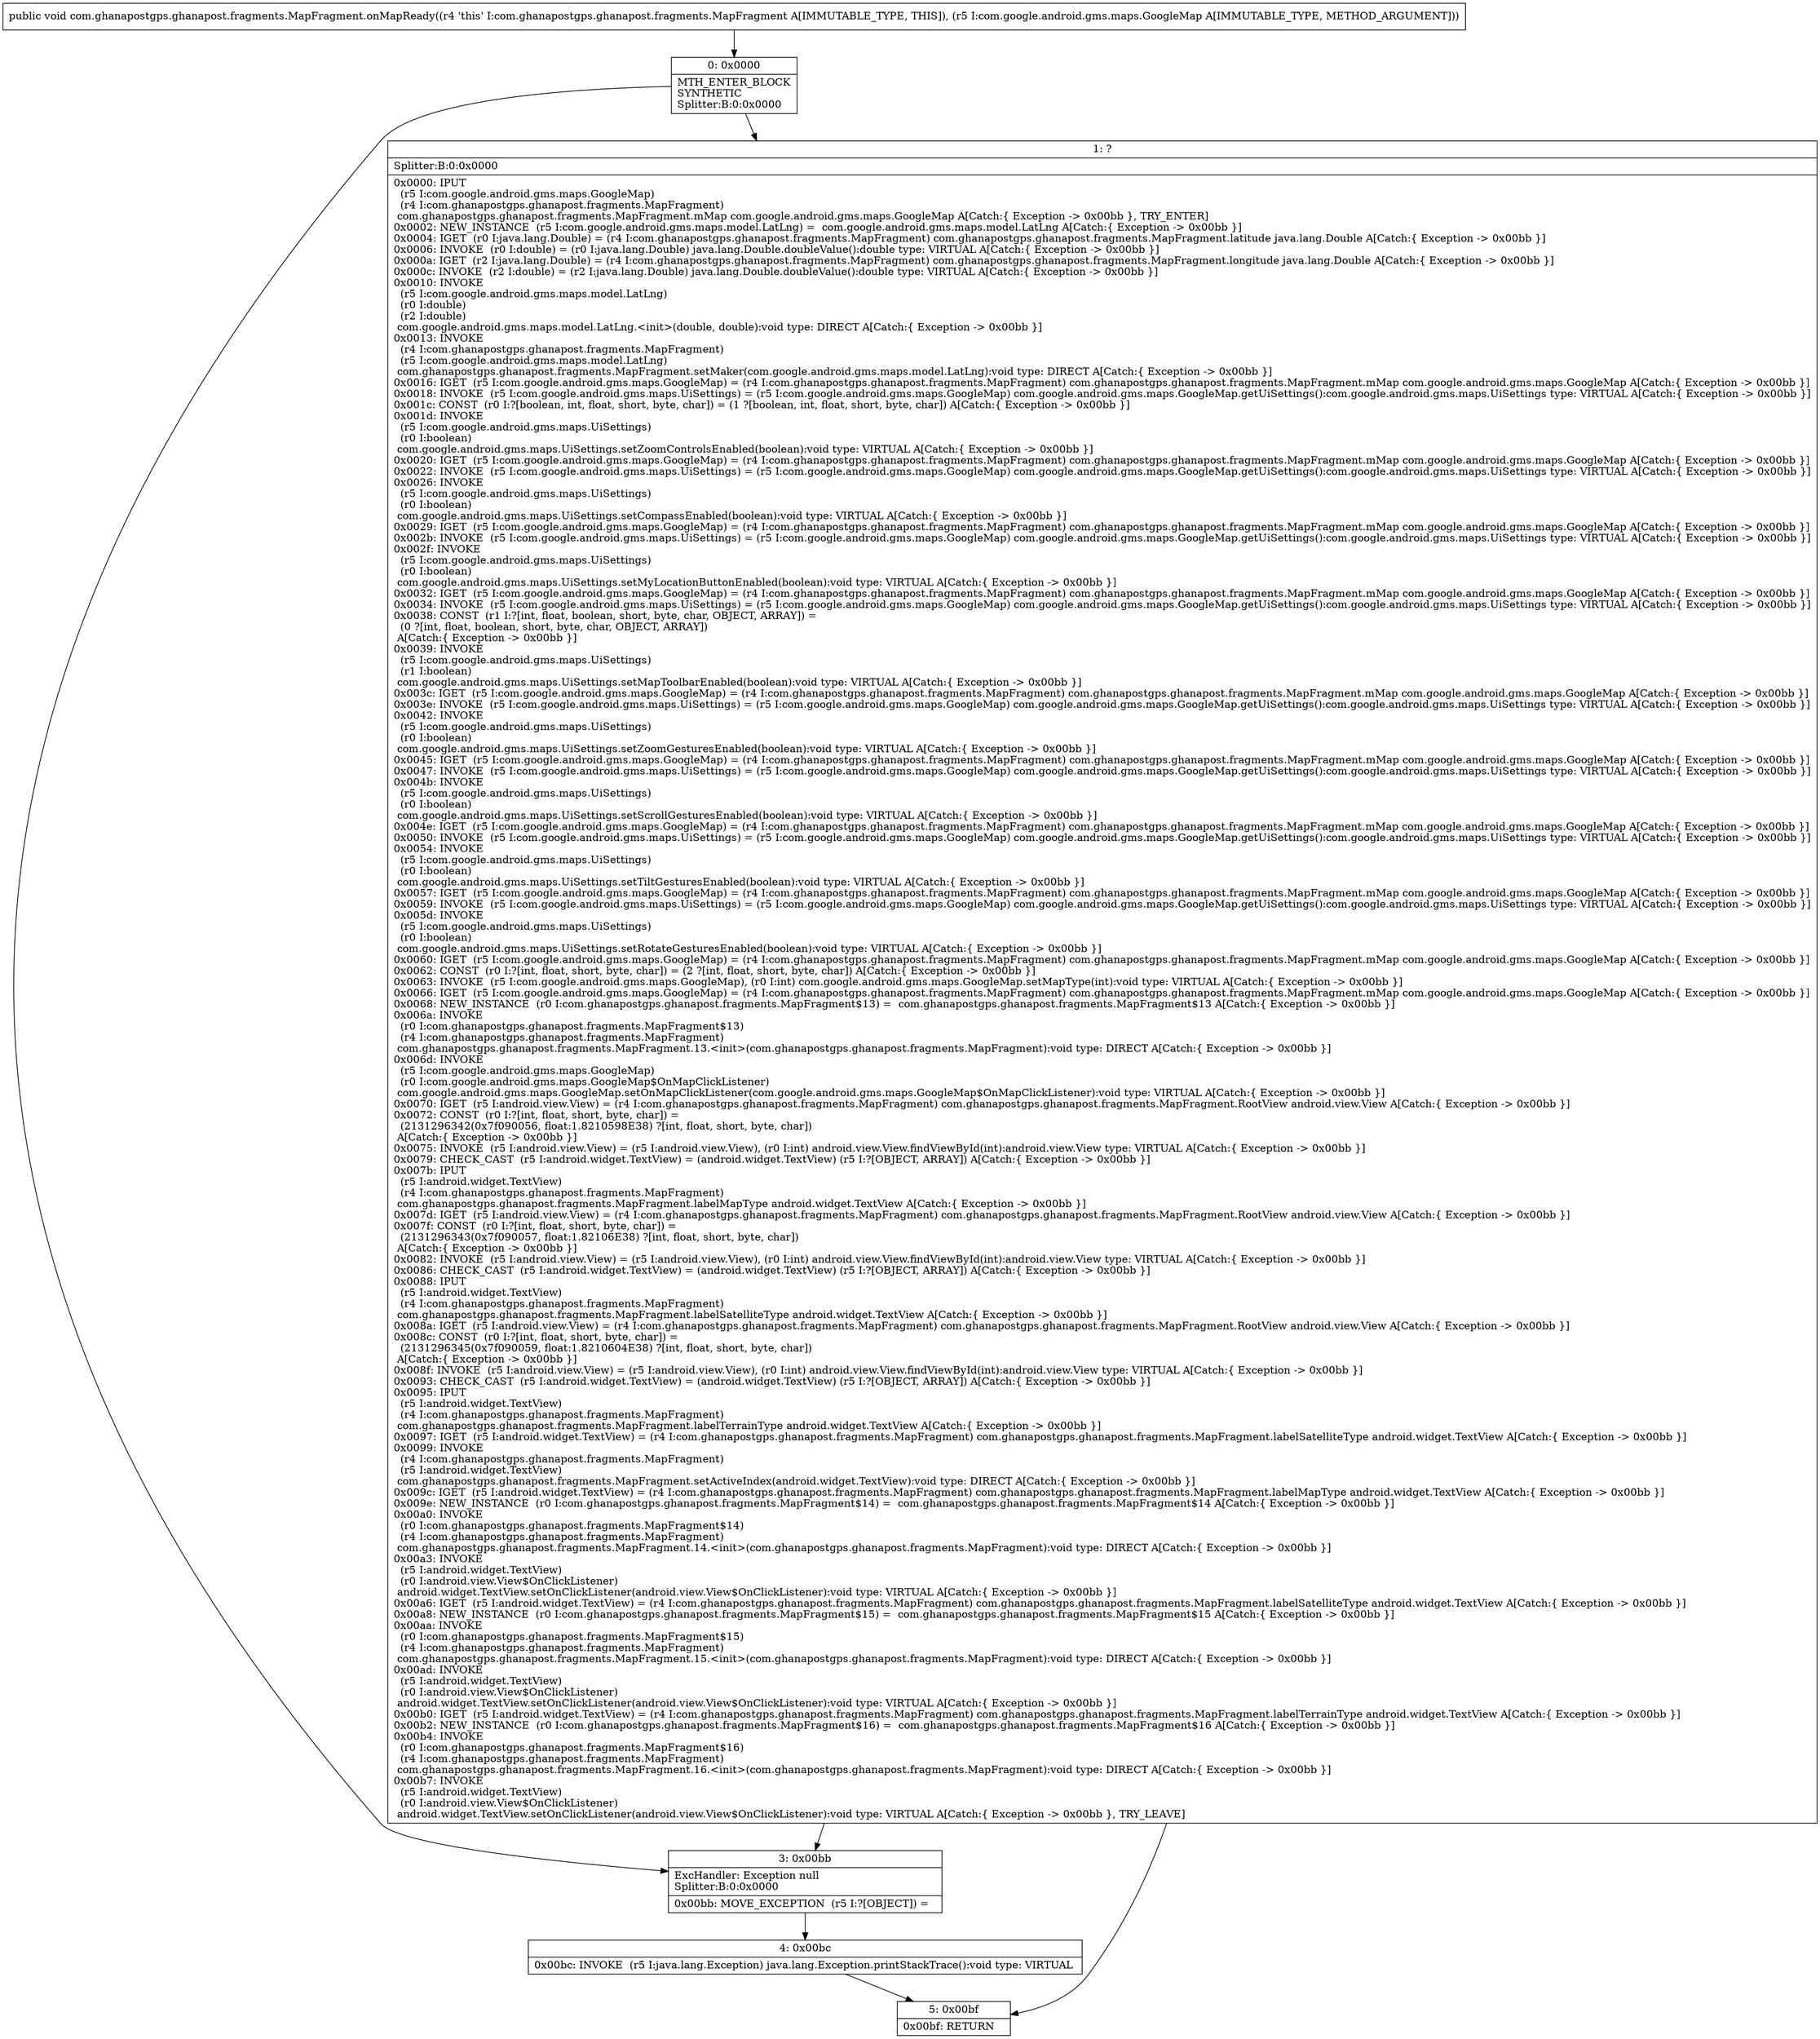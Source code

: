 digraph "CFG forcom.ghanapostgps.ghanapost.fragments.MapFragment.onMapReady(Lcom\/google\/android\/gms\/maps\/GoogleMap;)V" {
Node_0 [shape=record,label="{0\:\ 0x0000|MTH_ENTER_BLOCK\lSYNTHETIC\lSplitter:B:0:0x0000\l}"];
Node_1 [shape=record,label="{1\:\ ?|Splitter:B:0:0x0000\l|0x0000: IPUT  \l  (r5 I:com.google.android.gms.maps.GoogleMap)\l  (r4 I:com.ghanapostgps.ghanapost.fragments.MapFragment)\l com.ghanapostgps.ghanapost.fragments.MapFragment.mMap com.google.android.gms.maps.GoogleMap A[Catch:\{ Exception \-\> 0x00bb \}, TRY_ENTER]\l0x0002: NEW_INSTANCE  (r5 I:com.google.android.gms.maps.model.LatLng) =  com.google.android.gms.maps.model.LatLng A[Catch:\{ Exception \-\> 0x00bb \}]\l0x0004: IGET  (r0 I:java.lang.Double) = (r4 I:com.ghanapostgps.ghanapost.fragments.MapFragment) com.ghanapostgps.ghanapost.fragments.MapFragment.latitude java.lang.Double A[Catch:\{ Exception \-\> 0x00bb \}]\l0x0006: INVOKE  (r0 I:double) = (r0 I:java.lang.Double) java.lang.Double.doubleValue():double type: VIRTUAL A[Catch:\{ Exception \-\> 0x00bb \}]\l0x000a: IGET  (r2 I:java.lang.Double) = (r4 I:com.ghanapostgps.ghanapost.fragments.MapFragment) com.ghanapostgps.ghanapost.fragments.MapFragment.longitude java.lang.Double A[Catch:\{ Exception \-\> 0x00bb \}]\l0x000c: INVOKE  (r2 I:double) = (r2 I:java.lang.Double) java.lang.Double.doubleValue():double type: VIRTUAL A[Catch:\{ Exception \-\> 0x00bb \}]\l0x0010: INVOKE  \l  (r5 I:com.google.android.gms.maps.model.LatLng)\l  (r0 I:double)\l  (r2 I:double)\l com.google.android.gms.maps.model.LatLng.\<init\>(double, double):void type: DIRECT A[Catch:\{ Exception \-\> 0x00bb \}]\l0x0013: INVOKE  \l  (r4 I:com.ghanapostgps.ghanapost.fragments.MapFragment)\l  (r5 I:com.google.android.gms.maps.model.LatLng)\l com.ghanapostgps.ghanapost.fragments.MapFragment.setMaker(com.google.android.gms.maps.model.LatLng):void type: DIRECT A[Catch:\{ Exception \-\> 0x00bb \}]\l0x0016: IGET  (r5 I:com.google.android.gms.maps.GoogleMap) = (r4 I:com.ghanapostgps.ghanapost.fragments.MapFragment) com.ghanapostgps.ghanapost.fragments.MapFragment.mMap com.google.android.gms.maps.GoogleMap A[Catch:\{ Exception \-\> 0x00bb \}]\l0x0018: INVOKE  (r5 I:com.google.android.gms.maps.UiSettings) = (r5 I:com.google.android.gms.maps.GoogleMap) com.google.android.gms.maps.GoogleMap.getUiSettings():com.google.android.gms.maps.UiSettings type: VIRTUAL A[Catch:\{ Exception \-\> 0x00bb \}]\l0x001c: CONST  (r0 I:?[boolean, int, float, short, byte, char]) = (1 ?[boolean, int, float, short, byte, char]) A[Catch:\{ Exception \-\> 0x00bb \}]\l0x001d: INVOKE  \l  (r5 I:com.google.android.gms.maps.UiSettings)\l  (r0 I:boolean)\l com.google.android.gms.maps.UiSettings.setZoomControlsEnabled(boolean):void type: VIRTUAL A[Catch:\{ Exception \-\> 0x00bb \}]\l0x0020: IGET  (r5 I:com.google.android.gms.maps.GoogleMap) = (r4 I:com.ghanapostgps.ghanapost.fragments.MapFragment) com.ghanapostgps.ghanapost.fragments.MapFragment.mMap com.google.android.gms.maps.GoogleMap A[Catch:\{ Exception \-\> 0x00bb \}]\l0x0022: INVOKE  (r5 I:com.google.android.gms.maps.UiSettings) = (r5 I:com.google.android.gms.maps.GoogleMap) com.google.android.gms.maps.GoogleMap.getUiSettings():com.google.android.gms.maps.UiSettings type: VIRTUAL A[Catch:\{ Exception \-\> 0x00bb \}]\l0x0026: INVOKE  \l  (r5 I:com.google.android.gms.maps.UiSettings)\l  (r0 I:boolean)\l com.google.android.gms.maps.UiSettings.setCompassEnabled(boolean):void type: VIRTUAL A[Catch:\{ Exception \-\> 0x00bb \}]\l0x0029: IGET  (r5 I:com.google.android.gms.maps.GoogleMap) = (r4 I:com.ghanapostgps.ghanapost.fragments.MapFragment) com.ghanapostgps.ghanapost.fragments.MapFragment.mMap com.google.android.gms.maps.GoogleMap A[Catch:\{ Exception \-\> 0x00bb \}]\l0x002b: INVOKE  (r5 I:com.google.android.gms.maps.UiSettings) = (r5 I:com.google.android.gms.maps.GoogleMap) com.google.android.gms.maps.GoogleMap.getUiSettings():com.google.android.gms.maps.UiSettings type: VIRTUAL A[Catch:\{ Exception \-\> 0x00bb \}]\l0x002f: INVOKE  \l  (r5 I:com.google.android.gms.maps.UiSettings)\l  (r0 I:boolean)\l com.google.android.gms.maps.UiSettings.setMyLocationButtonEnabled(boolean):void type: VIRTUAL A[Catch:\{ Exception \-\> 0x00bb \}]\l0x0032: IGET  (r5 I:com.google.android.gms.maps.GoogleMap) = (r4 I:com.ghanapostgps.ghanapost.fragments.MapFragment) com.ghanapostgps.ghanapost.fragments.MapFragment.mMap com.google.android.gms.maps.GoogleMap A[Catch:\{ Exception \-\> 0x00bb \}]\l0x0034: INVOKE  (r5 I:com.google.android.gms.maps.UiSettings) = (r5 I:com.google.android.gms.maps.GoogleMap) com.google.android.gms.maps.GoogleMap.getUiSettings():com.google.android.gms.maps.UiSettings type: VIRTUAL A[Catch:\{ Exception \-\> 0x00bb \}]\l0x0038: CONST  (r1 I:?[int, float, boolean, short, byte, char, OBJECT, ARRAY]) = \l  (0 ?[int, float, boolean, short, byte, char, OBJECT, ARRAY])\l A[Catch:\{ Exception \-\> 0x00bb \}]\l0x0039: INVOKE  \l  (r5 I:com.google.android.gms.maps.UiSettings)\l  (r1 I:boolean)\l com.google.android.gms.maps.UiSettings.setMapToolbarEnabled(boolean):void type: VIRTUAL A[Catch:\{ Exception \-\> 0x00bb \}]\l0x003c: IGET  (r5 I:com.google.android.gms.maps.GoogleMap) = (r4 I:com.ghanapostgps.ghanapost.fragments.MapFragment) com.ghanapostgps.ghanapost.fragments.MapFragment.mMap com.google.android.gms.maps.GoogleMap A[Catch:\{ Exception \-\> 0x00bb \}]\l0x003e: INVOKE  (r5 I:com.google.android.gms.maps.UiSettings) = (r5 I:com.google.android.gms.maps.GoogleMap) com.google.android.gms.maps.GoogleMap.getUiSettings():com.google.android.gms.maps.UiSettings type: VIRTUAL A[Catch:\{ Exception \-\> 0x00bb \}]\l0x0042: INVOKE  \l  (r5 I:com.google.android.gms.maps.UiSettings)\l  (r0 I:boolean)\l com.google.android.gms.maps.UiSettings.setZoomGesturesEnabled(boolean):void type: VIRTUAL A[Catch:\{ Exception \-\> 0x00bb \}]\l0x0045: IGET  (r5 I:com.google.android.gms.maps.GoogleMap) = (r4 I:com.ghanapostgps.ghanapost.fragments.MapFragment) com.ghanapostgps.ghanapost.fragments.MapFragment.mMap com.google.android.gms.maps.GoogleMap A[Catch:\{ Exception \-\> 0x00bb \}]\l0x0047: INVOKE  (r5 I:com.google.android.gms.maps.UiSettings) = (r5 I:com.google.android.gms.maps.GoogleMap) com.google.android.gms.maps.GoogleMap.getUiSettings():com.google.android.gms.maps.UiSettings type: VIRTUAL A[Catch:\{ Exception \-\> 0x00bb \}]\l0x004b: INVOKE  \l  (r5 I:com.google.android.gms.maps.UiSettings)\l  (r0 I:boolean)\l com.google.android.gms.maps.UiSettings.setScrollGesturesEnabled(boolean):void type: VIRTUAL A[Catch:\{ Exception \-\> 0x00bb \}]\l0x004e: IGET  (r5 I:com.google.android.gms.maps.GoogleMap) = (r4 I:com.ghanapostgps.ghanapost.fragments.MapFragment) com.ghanapostgps.ghanapost.fragments.MapFragment.mMap com.google.android.gms.maps.GoogleMap A[Catch:\{ Exception \-\> 0x00bb \}]\l0x0050: INVOKE  (r5 I:com.google.android.gms.maps.UiSettings) = (r5 I:com.google.android.gms.maps.GoogleMap) com.google.android.gms.maps.GoogleMap.getUiSettings():com.google.android.gms.maps.UiSettings type: VIRTUAL A[Catch:\{ Exception \-\> 0x00bb \}]\l0x0054: INVOKE  \l  (r5 I:com.google.android.gms.maps.UiSettings)\l  (r0 I:boolean)\l com.google.android.gms.maps.UiSettings.setTiltGesturesEnabled(boolean):void type: VIRTUAL A[Catch:\{ Exception \-\> 0x00bb \}]\l0x0057: IGET  (r5 I:com.google.android.gms.maps.GoogleMap) = (r4 I:com.ghanapostgps.ghanapost.fragments.MapFragment) com.ghanapostgps.ghanapost.fragments.MapFragment.mMap com.google.android.gms.maps.GoogleMap A[Catch:\{ Exception \-\> 0x00bb \}]\l0x0059: INVOKE  (r5 I:com.google.android.gms.maps.UiSettings) = (r5 I:com.google.android.gms.maps.GoogleMap) com.google.android.gms.maps.GoogleMap.getUiSettings():com.google.android.gms.maps.UiSettings type: VIRTUAL A[Catch:\{ Exception \-\> 0x00bb \}]\l0x005d: INVOKE  \l  (r5 I:com.google.android.gms.maps.UiSettings)\l  (r0 I:boolean)\l com.google.android.gms.maps.UiSettings.setRotateGesturesEnabled(boolean):void type: VIRTUAL A[Catch:\{ Exception \-\> 0x00bb \}]\l0x0060: IGET  (r5 I:com.google.android.gms.maps.GoogleMap) = (r4 I:com.ghanapostgps.ghanapost.fragments.MapFragment) com.ghanapostgps.ghanapost.fragments.MapFragment.mMap com.google.android.gms.maps.GoogleMap A[Catch:\{ Exception \-\> 0x00bb \}]\l0x0062: CONST  (r0 I:?[int, float, short, byte, char]) = (2 ?[int, float, short, byte, char]) A[Catch:\{ Exception \-\> 0x00bb \}]\l0x0063: INVOKE  (r5 I:com.google.android.gms.maps.GoogleMap), (r0 I:int) com.google.android.gms.maps.GoogleMap.setMapType(int):void type: VIRTUAL A[Catch:\{ Exception \-\> 0x00bb \}]\l0x0066: IGET  (r5 I:com.google.android.gms.maps.GoogleMap) = (r4 I:com.ghanapostgps.ghanapost.fragments.MapFragment) com.ghanapostgps.ghanapost.fragments.MapFragment.mMap com.google.android.gms.maps.GoogleMap A[Catch:\{ Exception \-\> 0x00bb \}]\l0x0068: NEW_INSTANCE  (r0 I:com.ghanapostgps.ghanapost.fragments.MapFragment$13) =  com.ghanapostgps.ghanapost.fragments.MapFragment$13 A[Catch:\{ Exception \-\> 0x00bb \}]\l0x006a: INVOKE  \l  (r0 I:com.ghanapostgps.ghanapost.fragments.MapFragment$13)\l  (r4 I:com.ghanapostgps.ghanapost.fragments.MapFragment)\l com.ghanapostgps.ghanapost.fragments.MapFragment.13.\<init\>(com.ghanapostgps.ghanapost.fragments.MapFragment):void type: DIRECT A[Catch:\{ Exception \-\> 0x00bb \}]\l0x006d: INVOKE  \l  (r5 I:com.google.android.gms.maps.GoogleMap)\l  (r0 I:com.google.android.gms.maps.GoogleMap$OnMapClickListener)\l com.google.android.gms.maps.GoogleMap.setOnMapClickListener(com.google.android.gms.maps.GoogleMap$OnMapClickListener):void type: VIRTUAL A[Catch:\{ Exception \-\> 0x00bb \}]\l0x0070: IGET  (r5 I:android.view.View) = (r4 I:com.ghanapostgps.ghanapost.fragments.MapFragment) com.ghanapostgps.ghanapost.fragments.MapFragment.RootView android.view.View A[Catch:\{ Exception \-\> 0x00bb \}]\l0x0072: CONST  (r0 I:?[int, float, short, byte, char]) = \l  (2131296342(0x7f090056, float:1.8210598E38) ?[int, float, short, byte, char])\l A[Catch:\{ Exception \-\> 0x00bb \}]\l0x0075: INVOKE  (r5 I:android.view.View) = (r5 I:android.view.View), (r0 I:int) android.view.View.findViewById(int):android.view.View type: VIRTUAL A[Catch:\{ Exception \-\> 0x00bb \}]\l0x0079: CHECK_CAST  (r5 I:android.widget.TextView) = (android.widget.TextView) (r5 I:?[OBJECT, ARRAY]) A[Catch:\{ Exception \-\> 0x00bb \}]\l0x007b: IPUT  \l  (r5 I:android.widget.TextView)\l  (r4 I:com.ghanapostgps.ghanapost.fragments.MapFragment)\l com.ghanapostgps.ghanapost.fragments.MapFragment.labelMapType android.widget.TextView A[Catch:\{ Exception \-\> 0x00bb \}]\l0x007d: IGET  (r5 I:android.view.View) = (r4 I:com.ghanapostgps.ghanapost.fragments.MapFragment) com.ghanapostgps.ghanapost.fragments.MapFragment.RootView android.view.View A[Catch:\{ Exception \-\> 0x00bb \}]\l0x007f: CONST  (r0 I:?[int, float, short, byte, char]) = \l  (2131296343(0x7f090057, float:1.82106E38) ?[int, float, short, byte, char])\l A[Catch:\{ Exception \-\> 0x00bb \}]\l0x0082: INVOKE  (r5 I:android.view.View) = (r5 I:android.view.View), (r0 I:int) android.view.View.findViewById(int):android.view.View type: VIRTUAL A[Catch:\{ Exception \-\> 0x00bb \}]\l0x0086: CHECK_CAST  (r5 I:android.widget.TextView) = (android.widget.TextView) (r5 I:?[OBJECT, ARRAY]) A[Catch:\{ Exception \-\> 0x00bb \}]\l0x0088: IPUT  \l  (r5 I:android.widget.TextView)\l  (r4 I:com.ghanapostgps.ghanapost.fragments.MapFragment)\l com.ghanapostgps.ghanapost.fragments.MapFragment.labelSatelliteType android.widget.TextView A[Catch:\{ Exception \-\> 0x00bb \}]\l0x008a: IGET  (r5 I:android.view.View) = (r4 I:com.ghanapostgps.ghanapost.fragments.MapFragment) com.ghanapostgps.ghanapost.fragments.MapFragment.RootView android.view.View A[Catch:\{ Exception \-\> 0x00bb \}]\l0x008c: CONST  (r0 I:?[int, float, short, byte, char]) = \l  (2131296345(0x7f090059, float:1.8210604E38) ?[int, float, short, byte, char])\l A[Catch:\{ Exception \-\> 0x00bb \}]\l0x008f: INVOKE  (r5 I:android.view.View) = (r5 I:android.view.View), (r0 I:int) android.view.View.findViewById(int):android.view.View type: VIRTUAL A[Catch:\{ Exception \-\> 0x00bb \}]\l0x0093: CHECK_CAST  (r5 I:android.widget.TextView) = (android.widget.TextView) (r5 I:?[OBJECT, ARRAY]) A[Catch:\{ Exception \-\> 0x00bb \}]\l0x0095: IPUT  \l  (r5 I:android.widget.TextView)\l  (r4 I:com.ghanapostgps.ghanapost.fragments.MapFragment)\l com.ghanapostgps.ghanapost.fragments.MapFragment.labelTerrainType android.widget.TextView A[Catch:\{ Exception \-\> 0x00bb \}]\l0x0097: IGET  (r5 I:android.widget.TextView) = (r4 I:com.ghanapostgps.ghanapost.fragments.MapFragment) com.ghanapostgps.ghanapost.fragments.MapFragment.labelSatelliteType android.widget.TextView A[Catch:\{ Exception \-\> 0x00bb \}]\l0x0099: INVOKE  \l  (r4 I:com.ghanapostgps.ghanapost.fragments.MapFragment)\l  (r5 I:android.widget.TextView)\l com.ghanapostgps.ghanapost.fragments.MapFragment.setActiveIndex(android.widget.TextView):void type: DIRECT A[Catch:\{ Exception \-\> 0x00bb \}]\l0x009c: IGET  (r5 I:android.widget.TextView) = (r4 I:com.ghanapostgps.ghanapost.fragments.MapFragment) com.ghanapostgps.ghanapost.fragments.MapFragment.labelMapType android.widget.TextView A[Catch:\{ Exception \-\> 0x00bb \}]\l0x009e: NEW_INSTANCE  (r0 I:com.ghanapostgps.ghanapost.fragments.MapFragment$14) =  com.ghanapostgps.ghanapost.fragments.MapFragment$14 A[Catch:\{ Exception \-\> 0x00bb \}]\l0x00a0: INVOKE  \l  (r0 I:com.ghanapostgps.ghanapost.fragments.MapFragment$14)\l  (r4 I:com.ghanapostgps.ghanapost.fragments.MapFragment)\l com.ghanapostgps.ghanapost.fragments.MapFragment.14.\<init\>(com.ghanapostgps.ghanapost.fragments.MapFragment):void type: DIRECT A[Catch:\{ Exception \-\> 0x00bb \}]\l0x00a3: INVOKE  \l  (r5 I:android.widget.TextView)\l  (r0 I:android.view.View$OnClickListener)\l android.widget.TextView.setOnClickListener(android.view.View$OnClickListener):void type: VIRTUAL A[Catch:\{ Exception \-\> 0x00bb \}]\l0x00a6: IGET  (r5 I:android.widget.TextView) = (r4 I:com.ghanapostgps.ghanapost.fragments.MapFragment) com.ghanapostgps.ghanapost.fragments.MapFragment.labelSatelliteType android.widget.TextView A[Catch:\{ Exception \-\> 0x00bb \}]\l0x00a8: NEW_INSTANCE  (r0 I:com.ghanapostgps.ghanapost.fragments.MapFragment$15) =  com.ghanapostgps.ghanapost.fragments.MapFragment$15 A[Catch:\{ Exception \-\> 0x00bb \}]\l0x00aa: INVOKE  \l  (r0 I:com.ghanapostgps.ghanapost.fragments.MapFragment$15)\l  (r4 I:com.ghanapostgps.ghanapost.fragments.MapFragment)\l com.ghanapostgps.ghanapost.fragments.MapFragment.15.\<init\>(com.ghanapostgps.ghanapost.fragments.MapFragment):void type: DIRECT A[Catch:\{ Exception \-\> 0x00bb \}]\l0x00ad: INVOKE  \l  (r5 I:android.widget.TextView)\l  (r0 I:android.view.View$OnClickListener)\l android.widget.TextView.setOnClickListener(android.view.View$OnClickListener):void type: VIRTUAL A[Catch:\{ Exception \-\> 0x00bb \}]\l0x00b0: IGET  (r5 I:android.widget.TextView) = (r4 I:com.ghanapostgps.ghanapost.fragments.MapFragment) com.ghanapostgps.ghanapost.fragments.MapFragment.labelTerrainType android.widget.TextView A[Catch:\{ Exception \-\> 0x00bb \}]\l0x00b2: NEW_INSTANCE  (r0 I:com.ghanapostgps.ghanapost.fragments.MapFragment$16) =  com.ghanapostgps.ghanapost.fragments.MapFragment$16 A[Catch:\{ Exception \-\> 0x00bb \}]\l0x00b4: INVOKE  \l  (r0 I:com.ghanapostgps.ghanapost.fragments.MapFragment$16)\l  (r4 I:com.ghanapostgps.ghanapost.fragments.MapFragment)\l com.ghanapostgps.ghanapost.fragments.MapFragment.16.\<init\>(com.ghanapostgps.ghanapost.fragments.MapFragment):void type: DIRECT A[Catch:\{ Exception \-\> 0x00bb \}]\l0x00b7: INVOKE  \l  (r5 I:android.widget.TextView)\l  (r0 I:android.view.View$OnClickListener)\l android.widget.TextView.setOnClickListener(android.view.View$OnClickListener):void type: VIRTUAL A[Catch:\{ Exception \-\> 0x00bb \}, TRY_LEAVE]\l}"];
Node_3 [shape=record,label="{3\:\ 0x00bb|ExcHandler: Exception null\lSplitter:B:0:0x0000\l|0x00bb: MOVE_EXCEPTION  (r5 I:?[OBJECT]) =  \l}"];
Node_4 [shape=record,label="{4\:\ 0x00bc|0x00bc: INVOKE  (r5 I:java.lang.Exception) java.lang.Exception.printStackTrace():void type: VIRTUAL \l}"];
Node_5 [shape=record,label="{5\:\ 0x00bf|0x00bf: RETURN   \l}"];
MethodNode[shape=record,label="{public void com.ghanapostgps.ghanapost.fragments.MapFragment.onMapReady((r4 'this' I:com.ghanapostgps.ghanapost.fragments.MapFragment A[IMMUTABLE_TYPE, THIS]), (r5 I:com.google.android.gms.maps.GoogleMap A[IMMUTABLE_TYPE, METHOD_ARGUMENT])) }"];
MethodNode -> Node_0;
Node_0 -> Node_1;
Node_0 -> Node_3;
Node_1 -> Node_3;
Node_1 -> Node_5;
Node_3 -> Node_4;
Node_4 -> Node_5;
}

